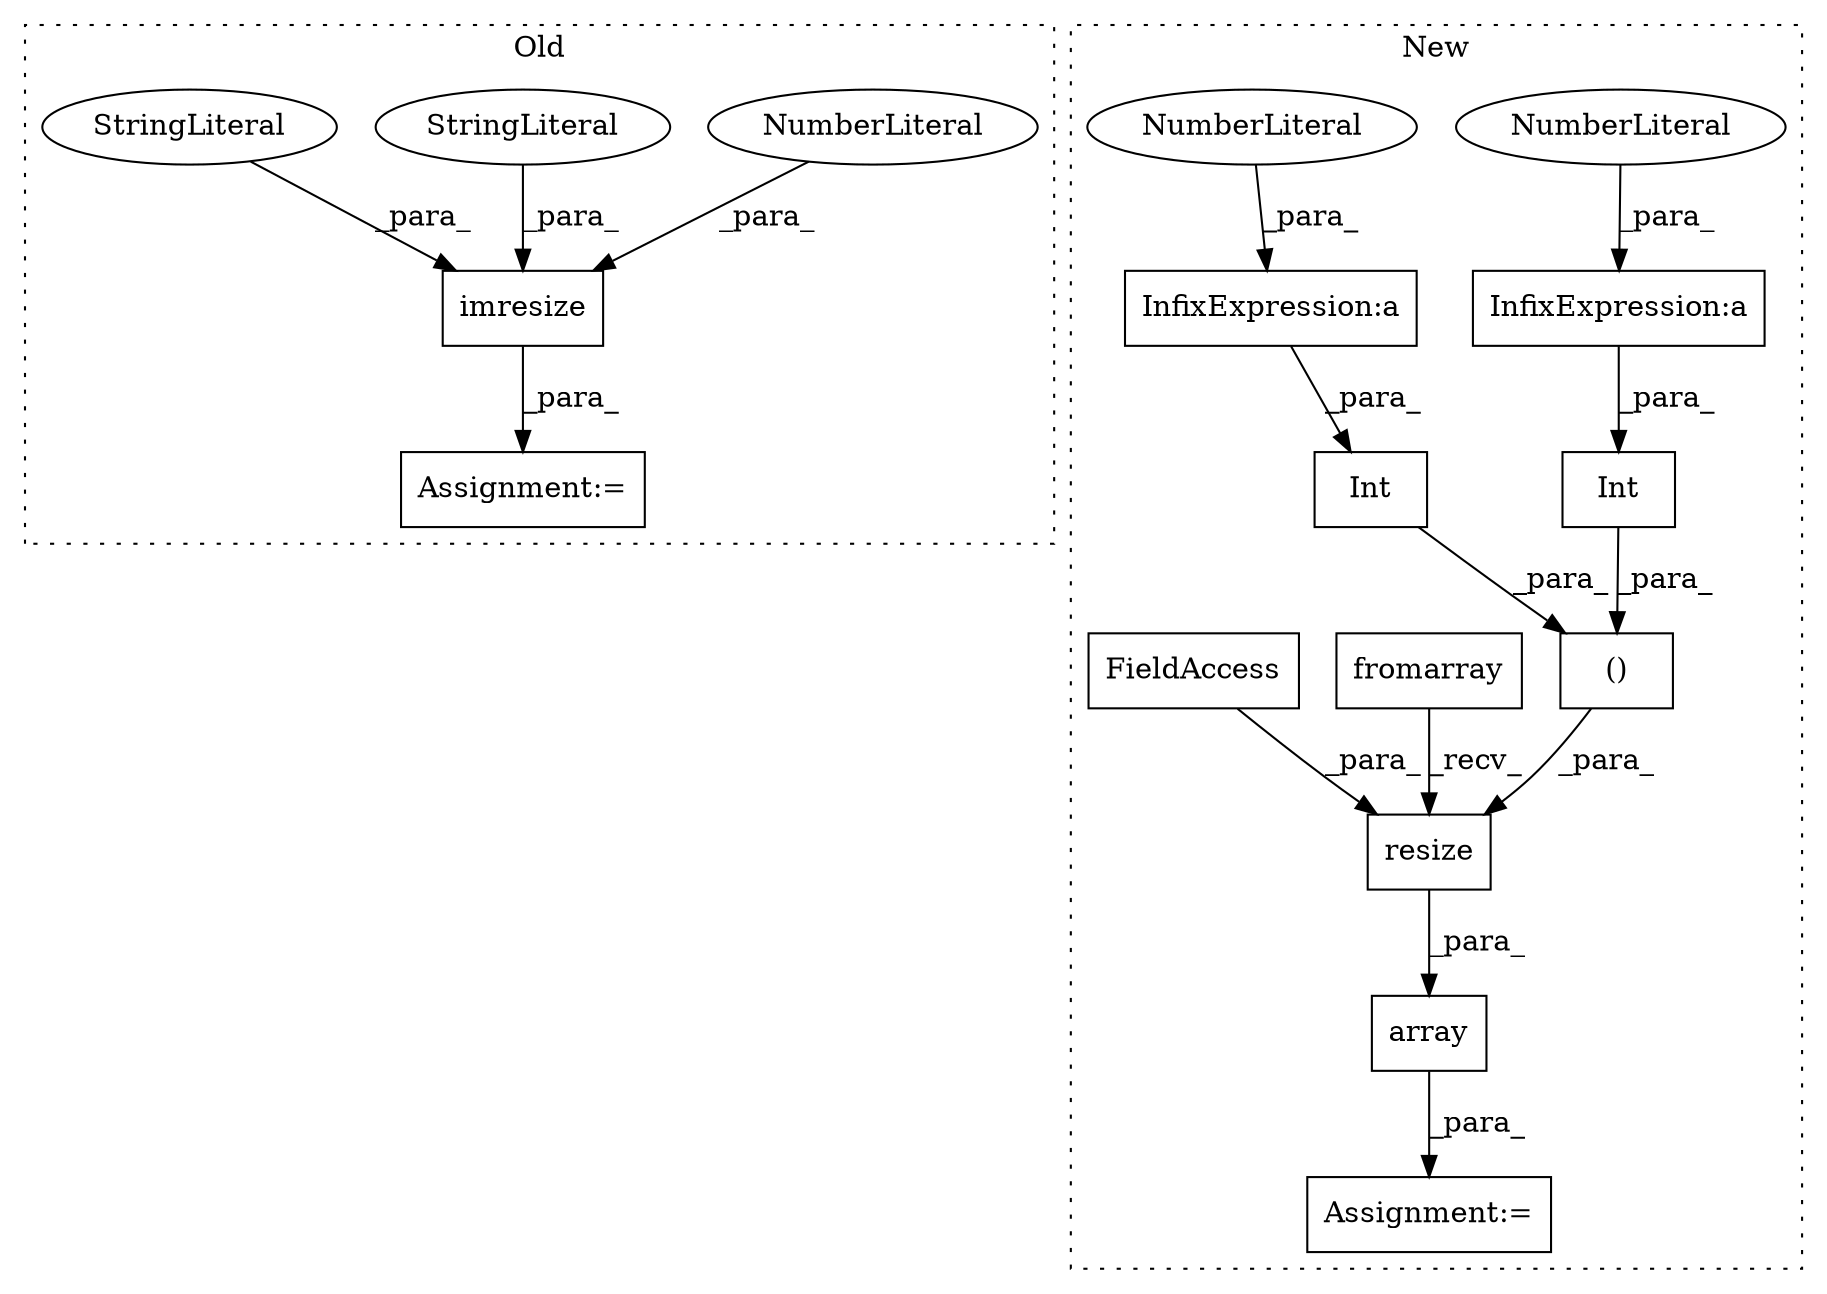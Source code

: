 digraph G {
subgraph cluster0 {
1 [label="imresize" a="32" s="18125,18155" l="9,1" shape="box"];
6 [label="Assignment:=" a="7" s="18124" l="1" shape="box"];
11 [label="NumberLiteral" a="34" s="18138" l="3" shape="ellipse"];
16 [label="StringLiteral" a="45" s="18152" l="3" shape="ellipse"];
17 [label="StringLiteral" a="45" s="18142" l="9" shape="ellipse"];
label = "Old";
style="dotted";
}
subgraph cluster1 {
2 [label="Int" a="32" s="18457,18468" l="4,1" shape="box"];
3 [label="InfixExpression:a" a="27" s="18462" l="3" shape="box"];
4 [label="resize" a="32" s="18445,18509" l="12,1" shape="box"];
5 [label="Assignment:=" a="7" s="18411" l="1" shape="box"];
7 [label="Int" a="32" s="18482,18493" l="4,1" shape="box"];
8 [label="InfixExpression:a" a="27" s="18487" l="3" shape="box"];
9 [label="()" a="106" s="18457" l="37" shape="box"];
10 [label="NumberLiteral" a="34" s="18490" l="3" shape="ellipse"];
12 [label="NumberLiteral" a="34" s="18465" l="3" shape="ellipse"];
13 [label="array" a="32" s="18418,18510" l="6,1" shape="box"];
14 [label="fromarray" a="32" s="18430,18443" l="10,1" shape="box"];
15 [label="FieldAccess" a="22" s="18496" l="13" shape="box"];
label = "New";
style="dotted";
}
1 -> 6 [label="_para_"];
2 -> 9 [label="_para_"];
3 -> 2 [label="_para_"];
4 -> 13 [label="_para_"];
7 -> 9 [label="_para_"];
8 -> 7 [label="_para_"];
9 -> 4 [label="_para_"];
10 -> 8 [label="_para_"];
11 -> 1 [label="_para_"];
12 -> 3 [label="_para_"];
13 -> 5 [label="_para_"];
14 -> 4 [label="_recv_"];
15 -> 4 [label="_para_"];
16 -> 1 [label="_para_"];
17 -> 1 [label="_para_"];
}